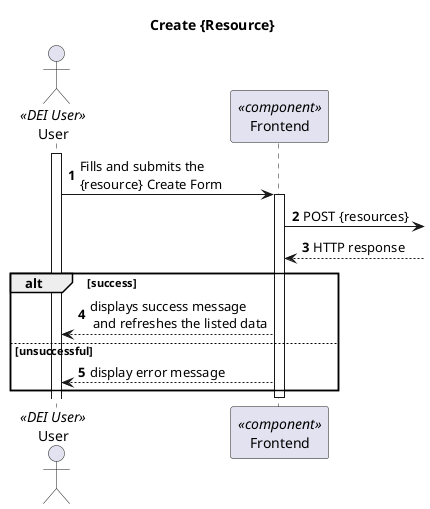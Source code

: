 @startuml Process View - Level 3

autonumber
skinparam packageStyle rect

title Create {Resource}

actor "User" as U <<DEI User>>
participant "Frontend" as FE <<component>>

activate U

U-> FE: Fills and submits the \n{resource} Create Form
activate FE

FE -> : POST {resources}
FE <-- : HTTP response

alt success

U <-- FE : displays success message\n and refreshes the listed data

else unsuccessful

U <-- FE : display error message

end

deactivate FE

@enduml
